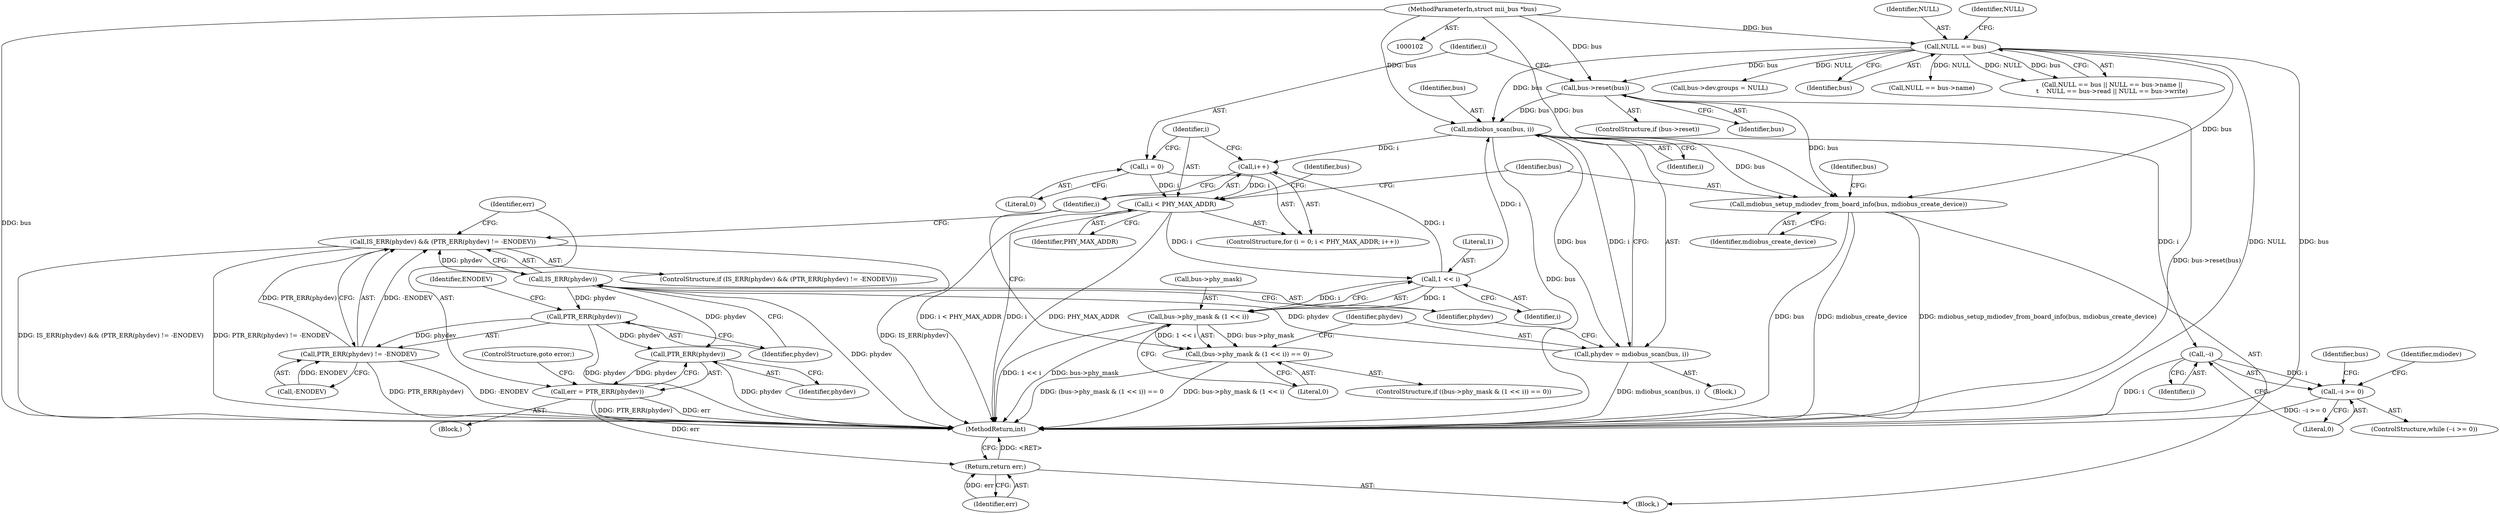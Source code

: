 digraph "0_linux_6ff7b060535e87c2ae14dd8548512abfdda528fb@pointer" {
"1000286" [label="(Call,mdiobus_scan(bus, i))"];
"1000112" [label="(Call,NULL == bus)"];
"1000103" [label="(MethodParameterIn,struct mii_bus *bus)"];
"1000260" [label="(Call,bus->reset(bus))"];
"1000278" [label="(Call,1 << i)"];
"1000266" [label="(Call,i < PHY_MAX_ADDR)"];
"1000263" [label="(Call,i = 0)"];
"1000269" [label="(Call,i++)"];
"1000286" [label="(Call,mdiobus_scan(bus, i))"];
"1000274" [label="(Call,bus->phy_mask & (1 << i))"];
"1000273" [label="(Call,(bus->phy_mask & (1 << i)) == 0)"];
"1000284" [label="(Call,phydev = mdiobus_scan(bus, i))"];
"1000291" [label="(Call,IS_ERR(phydev))"];
"1000290" [label="(Call,IS_ERR(phydev) && (PTR_ERR(phydev) != -ENODEV))"];
"1000294" [label="(Call,PTR_ERR(phydev))"];
"1000293" [label="(Call,PTR_ERR(phydev) != -ENODEV)"];
"1000301" [label="(Call,PTR_ERR(phydev))"];
"1000299" [label="(Call,err = PTR_ERR(phydev))"];
"1000355" [label="(Return,return err;)"];
"1000304" [label="(Call,mdiobus_setup_mdiodev_from_board_info(bus, mdiobus_create_device))"];
"1000322" [label="(Call,--i)"];
"1000321" [label="(Call,--i >= 0)"];
"1000306" [label="(Identifier,mdiobus_create_device)"];
"1000322" [label="(Call,--i)"];
"1000291" [label="(Call,IS_ERR(phydev))"];
"1000269" [label="(Call,i++)"];
"1000274" [label="(Call,bus->phy_mask & (1 << i))"];
"1000267" [label="(Identifier,i)"];
"1000297" [label="(Identifier,ENODEV)"];
"1000264" [label="(Identifier,i)"];
"1000321" [label="(Call,--i >= 0)"];
"1000111" [label="(Call,NULL == bus || NULL == bus->name ||\n\t    NULL == bus->read || NULL == bus->write)"];
"1000113" [label="(Identifier,NULL)"];
"1000163" [label="(Call,bus->dev.groups = NULL)"];
"1000114" [label="(Identifier,bus)"];
"1000265" [label="(Literal,0)"];
"1000293" [label="(Call,PTR_ERR(phydev) != -ENODEV)"];
"1000282" [label="(Block,)"];
"1000295" [label="(Identifier,phydev)"];
"1000286" [label="(Call,mdiobus_scan(bus, i))"];
"1000323" [label="(Identifier,i)"];
"1000294" [label="(Call,PTR_ERR(phydev))"];
"1000268" [label="(Identifier,PHY_MAX_ADDR)"];
"1000300" [label="(Identifier,err)"];
"1000298" [label="(Block,)"];
"1000320" [label="(ControlStructure,while (--i >= 0))"];
"1000266" [label="(Call,i < PHY_MAX_ADDR)"];
"1000105" [label="(Block,)"];
"1000356" [label="(Identifier,err)"];
"1000288" [label="(Identifier,i)"];
"1000262" [label="(ControlStructure,for (i = 0; i < PHY_MAX_ADDR; i++))"];
"1000263" [label="(Call,i = 0)"];
"1000324" [label="(Literal,0)"];
"1000273" [label="(Call,(bus->phy_mask & (1 << i)) == 0)"];
"1000103" [label="(MethodParameterIn,struct mii_bus *bus)"];
"1000281" [label="(Literal,0)"];
"1000256" [label="(ControlStructure,if (bus->reset))"];
"1000309" [label="(Identifier,bus)"];
"1000276" [label="(Identifier,bus)"];
"1000296" [label="(Call,-ENODEV)"];
"1000289" [label="(ControlStructure,if (IS_ERR(phydev) && (PTR_ERR(phydev) != -ENODEV)))"];
"1000270" [label="(Identifier,i)"];
"1000303" [label="(ControlStructure,goto error;)"];
"1000260" [label="(Call,bus->reset(bus))"];
"1000280" [label="(Identifier,i)"];
"1000117" [label="(Identifier,NULL)"];
"1000292" [label="(Identifier,phydev)"];
"1000301" [label="(Call,PTR_ERR(phydev))"];
"1000287" [label="(Identifier,bus)"];
"1000302" [label="(Identifier,phydev)"];
"1000284" [label="(Call,phydev = mdiobus_scan(bus, i))"];
"1000355" [label="(Return,return err;)"];
"1000299" [label="(Call,err = PTR_ERR(phydev))"];
"1000116" [label="(Call,NULL == bus->name)"];
"1000304" [label="(Call,mdiobus_setup_mdiodev_from_board_info(bus, mdiobus_create_device))"];
"1000272" [label="(ControlStructure,if ((bus->phy_mask & (1 << i)) == 0))"];
"1000275" [label="(Call,bus->phy_mask)"];
"1000327" [label="(Identifier,mdiodev)"];
"1000285" [label="(Identifier,phydev)"];
"1000278" [label="(Call,1 << i)"];
"1000261" [label="(Identifier,bus)"];
"1000343" [label="(Identifier,bus)"];
"1000112" [label="(Call,NULL == bus)"];
"1000279" [label="(Literal,1)"];
"1000290" [label="(Call,IS_ERR(phydev) && (PTR_ERR(phydev) != -ENODEV))"];
"1000305" [label="(Identifier,bus)"];
"1000357" [label="(MethodReturn,int)"];
"1000286" -> "1000284"  [label="AST: "];
"1000286" -> "1000288"  [label="CFG: "];
"1000287" -> "1000286"  [label="AST: "];
"1000288" -> "1000286"  [label="AST: "];
"1000284" -> "1000286"  [label="CFG: "];
"1000286" -> "1000357"  [label="DDG: bus"];
"1000286" -> "1000269"  [label="DDG: i"];
"1000286" -> "1000284"  [label="DDG: bus"];
"1000286" -> "1000284"  [label="DDG: i"];
"1000112" -> "1000286"  [label="DDG: bus"];
"1000260" -> "1000286"  [label="DDG: bus"];
"1000103" -> "1000286"  [label="DDG: bus"];
"1000278" -> "1000286"  [label="DDG: i"];
"1000286" -> "1000304"  [label="DDG: bus"];
"1000286" -> "1000322"  [label="DDG: i"];
"1000112" -> "1000111"  [label="AST: "];
"1000112" -> "1000114"  [label="CFG: "];
"1000113" -> "1000112"  [label="AST: "];
"1000114" -> "1000112"  [label="AST: "];
"1000117" -> "1000112"  [label="CFG: "];
"1000111" -> "1000112"  [label="CFG: "];
"1000112" -> "1000357"  [label="DDG: bus"];
"1000112" -> "1000357"  [label="DDG: NULL"];
"1000112" -> "1000111"  [label="DDG: NULL"];
"1000112" -> "1000111"  [label="DDG: bus"];
"1000103" -> "1000112"  [label="DDG: bus"];
"1000112" -> "1000116"  [label="DDG: NULL"];
"1000112" -> "1000163"  [label="DDG: NULL"];
"1000112" -> "1000260"  [label="DDG: bus"];
"1000112" -> "1000304"  [label="DDG: bus"];
"1000103" -> "1000102"  [label="AST: "];
"1000103" -> "1000357"  [label="DDG: bus"];
"1000103" -> "1000260"  [label="DDG: bus"];
"1000103" -> "1000304"  [label="DDG: bus"];
"1000260" -> "1000256"  [label="AST: "];
"1000260" -> "1000261"  [label="CFG: "];
"1000261" -> "1000260"  [label="AST: "];
"1000264" -> "1000260"  [label="CFG: "];
"1000260" -> "1000357"  [label="DDG: bus->reset(bus)"];
"1000260" -> "1000304"  [label="DDG: bus"];
"1000278" -> "1000274"  [label="AST: "];
"1000278" -> "1000280"  [label="CFG: "];
"1000279" -> "1000278"  [label="AST: "];
"1000280" -> "1000278"  [label="AST: "];
"1000274" -> "1000278"  [label="CFG: "];
"1000278" -> "1000269"  [label="DDG: i"];
"1000278" -> "1000274"  [label="DDG: 1"];
"1000278" -> "1000274"  [label="DDG: i"];
"1000266" -> "1000278"  [label="DDG: i"];
"1000266" -> "1000262"  [label="AST: "];
"1000266" -> "1000268"  [label="CFG: "];
"1000267" -> "1000266"  [label="AST: "];
"1000268" -> "1000266"  [label="AST: "];
"1000276" -> "1000266"  [label="CFG: "];
"1000305" -> "1000266"  [label="CFG: "];
"1000266" -> "1000357"  [label="DDG: PHY_MAX_ADDR"];
"1000266" -> "1000357"  [label="DDG: i"];
"1000266" -> "1000357"  [label="DDG: i < PHY_MAX_ADDR"];
"1000263" -> "1000266"  [label="DDG: i"];
"1000269" -> "1000266"  [label="DDG: i"];
"1000263" -> "1000262"  [label="AST: "];
"1000263" -> "1000265"  [label="CFG: "];
"1000264" -> "1000263"  [label="AST: "];
"1000265" -> "1000263"  [label="AST: "];
"1000267" -> "1000263"  [label="CFG: "];
"1000269" -> "1000262"  [label="AST: "];
"1000269" -> "1000270"  [label="CFG: "];
"1000270" -> "1000269"  [label="AST: "];
"1000267" -> "1000269"  [label="CFG: "];
"1000274" -> "1000273"  [label="AST: "];
"1000275" -> "1000274"  [label="AST: "];
"1000281" -> "1000274"  [label="CFG: "];
"1000274" -> "1000357"  [label="DDG: bus->phy_mask"];
"1000274" -> "1000357"  [label="DDG: 1 << i"];
"1000274" -> "1000273"  [label="DDG: bus->phy_mask"];
"1000274" -> "1000273"  [label="DDG: 1 << i"];
"1000273" -> "1000272"  [label="AST: "];
"1000273" -> "1000281"  [label="CFG: "];
"1000281" -> "1000273"  [label="AST: "];
"1000285" -> "1000273"  [label="CFG: "];
"1000270" -> "1000273"  [label="CFG: "];
"1000273" -> "1000357"  [label="DDG: bus->phy_mask & (1 << i)"];
"1000273" -> "1000357"  [label="DDG: (bus->phy_mask & (1 << i)) == 0"];
"1000284" -> "1000282"  [label="AST: "];
"1000285" -> "1000284"  [label="AST: "];
"1000292" -> "1000284"  [label="CFG: "];
"1000284" -> "1000357"  [label="DDG: mdiobus_scan(bus, i)"];
"1000284" -> "1000291"  [label="DDG: phydev"];
"1000291" -> "1000290"  [label="AST: "];
"1000291" -> "1000292"  [label="CFG: "];
"1000292" -> "1000291"  [label="AST: "];
"1000295" -> "1000291"  [label="CFG: "];
"1000290" -> "1000291"  [label="CFG: "];
"1000291" -> "1000357"  [label="DDG: phydev"];
"1000291" -> "1000290"  [label="DDG: phydev"];
"1000291" -> "1000294"  [label="DDG: phydev"];
"1000291" -> "1000301"  [label="DDG: phydev"];
"1000290" -> "1000289"  [label="AST: "];
"1000290" -> "1000293"  [label="CFG: "];
"1000293" -> "1000290"  [label="AST: "];
"1000300" -> "1000290"  [label="CFG: "];
"1000270" -> "1000290"  [label="CFG: "];
"1000290" -> "1000357"  [label="DDG: IS_ERR(phydev)"];
"1000290" -> "1000357"  [label="DDG: IS_ERR(phydev) && (PTR_ERR(phydev) != -ENODEV)"];
"1000290" -> "1000357"  [label="DDG: PTR_ERR(phydev) != -ENODEV"];
"1000293" -> "1000290"  [label="DDG: PTR_ERR(phydev)"];
"1000293" -> "1000290"  [label="DDG: -ENODEV"];
"1000294" -> "1000293"  [label="AST: "];
"1000294" -> "1000295"  [label="CFG: "];
"1000295" -> "1000294"  [label="AST: "];
"1000297" -> "1000294"  [label="CFG: "];
"1000294" -> "1000357"  [label="DDG: phydev"];
"1000294" -> "1000293"  [label="DDG: phydev"];
"1000294" -> "1000301"  [label="DDG: phydev"];
"1000293" -> "1000296"  [label="CFG: "];
"1000296" -> "1000293"  [label="AST: "];
"1000293" -> "1000357"  [label="DDG: PTR_ERR(phydev)"];
"1000293" -> "1000357"  [label="DDG: -ENODEV"];
"1000296" -> "1000293"  [label="DDG: ENODEV"];
"1000301" -> "1000299"  [label="AST: "];
"1000301" -> "1000302"  [label="CFG: "];
"1000302" -> "1000301"  [label="AST: "];
"1000299" -> "1000301"  [label="CFG: "];
"1000301" -> "1000357"  [label="DDG: phydev"];
"1000301" -> "1000299"  [label="DDG: phydev"];
"1000299" -> "1000298"  [label="AST: "];
"1000300" -> "1000299"  [label="AST: "];
"1000303" -> "1000299"  [label="CFG: "];
"1000299" -> "1000357"  [label="DDG: PTR_ERR(phydev)"];
"1000299" -> "1000357"  [label="DDG: err"];
"1000299" -> "1000355"  [label="DDG: err"];
"1000355" -> "1000105"  [label="AST: "];
"1000355" -> "1000356"  [label="CFG: "];
"1000356" -> "1000355"  [label="AST: "];
"1000357" -> "1000355"  [label="CFG: "];
"1000355" -> "1000357"  [label="DDG: <RET>"];
"1000356" -> "1000355"  [label="DDG: err"];
"1000304" -> "1000105"  [label="AST: "];
"1000304" -> "1000306"  [label="CFG: "];
"1000305" -> "1000304"  [label="AST: "];
"1000306" -> "1000304"  [label="AST: "];
"1000309" -> "1000304"  [label="CFG: "];
"1000304" -> "1000357"  [label="DDG: mdiobus_setup_mdiodev_from_board_info(bus, mdiobus_create_device)"];
"1000304" -> "1000357"  [label="DDG: bus"];
"1000304" -> "1000357"  [label="DDG: mdiobus_create_device"];
"1000322" -> "1000321"  [label="AST: "];
"1000322" -> "1000323"  [label="CFG: "];
"1000323" -> "1000322"  [label="AST: "];
"1000324" -> "1000322"  [label="CFG: "];
"1000322" -> "1000357"  [label="DDG: i"];
"1000322" -> "1000321"  [label="DDG: i"];
"1000321" -> "1000320"  [label="AST: "];
"1000321" -> "1000324"  [label="CFG: "];
"1000324" -> "1000321"  [label="AST: "];
"1000327" -> "1000321"  [label="CFG: "];
"1000343" -> "1000321"  [label="CFG: "];
"1000321" -> "1000357"  [label="DDG: --i >= 0"];
}
